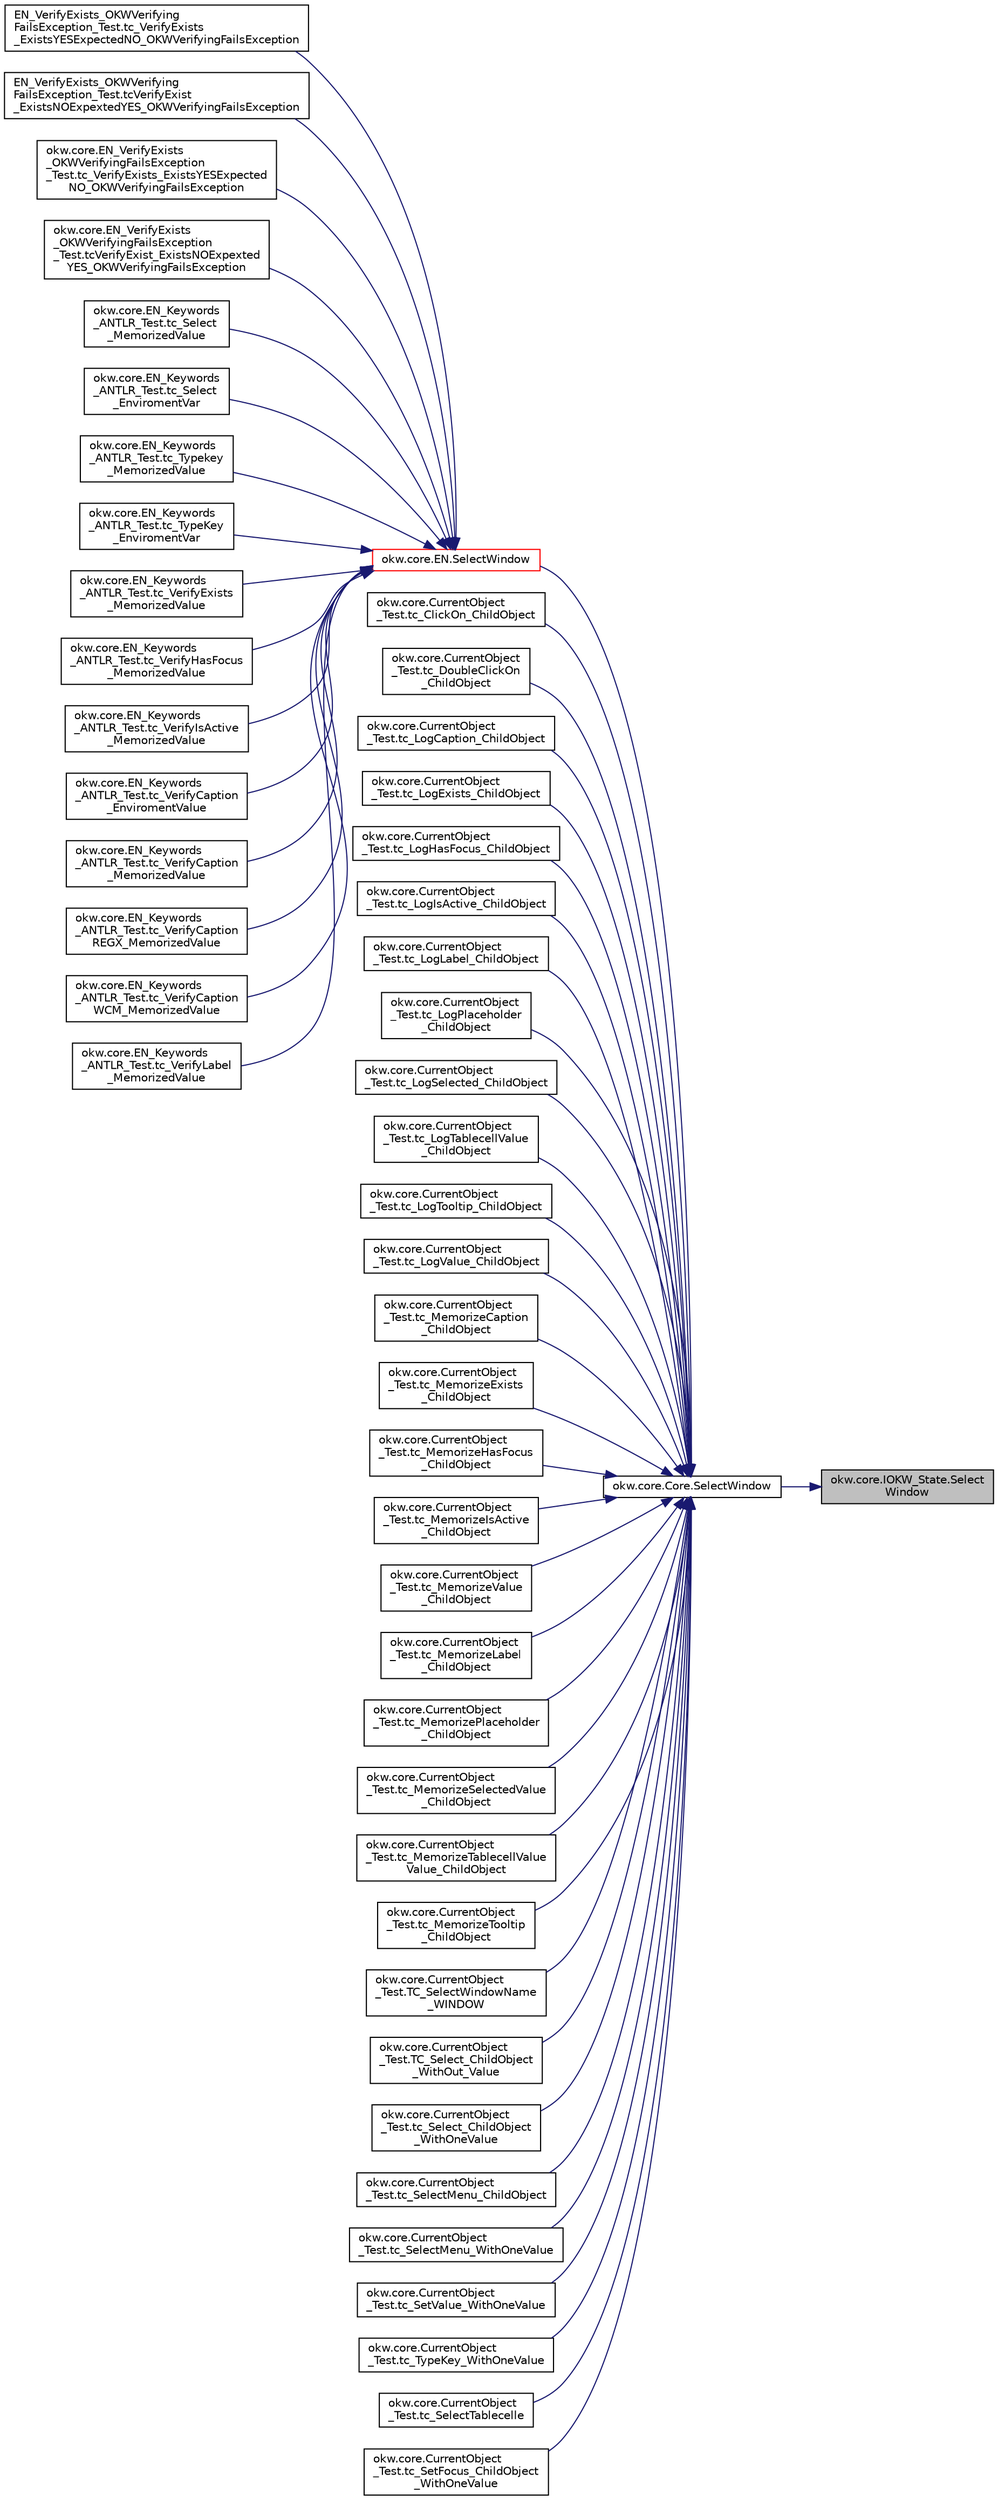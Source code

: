 digraph "okw.core.IOKW_State.SelectWindow"
{
 // INTERACTIVE_SVG=YES
 // LATEX_PDF_SIZE
  edge [fontname="Helvetica",fontsize="10",labelfontname="Helvetica",labelfontsize="10"];
  node [fontname="Helvetica",fontsize="10",shape=record];
  rankdir="RL";
  Node1258 [label="okw.core.IOKW_State.Select\lWindow",height=0.2,width=0.4,color="black", fillcolor="grey75", style="filled", fontcolor="black",tooltip="Setzt den Kontext auf das gegebene Fenster."];
  Node1258 -> Node1259 [dir="back",color="midnightblue",fontsize="10",style="solid",fontname="Helvetica"];
  Node1259 [label="okw.core.Core.SelectWindow",height=0.2,width=0.4,color="black", fillcolor="white", style="filled",URL="$classokw_1_1core_1_1_core.html#a6a68660eb5e34965522896e2a5c48314",tooltip="Setzt den Kontext auf das gegebene Fenster."];
  Node1259 -> Node1260 [dir="back",color="midnightblue",fontsize="10",style="solid",fontname="Helvetica"];
  Node1260 [label="okw.core.EN.SelectWindow",height=0.2,width=0.4,color="red", fillcolor="white", style="filled",URL="$classokw_1_1core_1_1_e_n.html#a2b61c2b39a9cfdbdfd25fe0e3d43785b",tooltip="Setzt den Kontext auf das gegebene Fenster."];
  Node1260 -> Node1261 [dir="back",color="midnightblue",fontsize="10",style="solid",fontname="Helvetica"];
  Node1261 [label="EN_VerifyExists_OKWVerifying\lFailsException_Test.tc_VerifyExists\l_ExistsYESExpectedNO_OKWVerifyingFailsException",height=0.2,width=0.4,color="black", fillcolor="white", style="filled",URL="$class_e_n___verify_exists___o_k_w_verifying_fails_exception___test.html#ad46469e1f777969702b7b8290db96e9a",tooltip="Prüft, ob die Ausnahme OKWVerifyingFailsException bei einem Soll/Ist-Vergleich ausgelöst wird."];
  Node1260 -> Node1262 [dir="back",color="midnightblue",fontsize="10",style="solid",fontname="Helvetica"];
  Node1262 [label="EN_VerifyExists_OKWVerifying\lFailsException_Test.tcVerifyExist\l_ExistsNOExpextedYES_OKWVerifyingFailsException",height=0.2,width=0.4,color="black", fillcolor="white", style="filled",URL="$class_e_n___verify_exists___o_k_w_verifying_fails_exception___test.html#a7090140896a0e2476c8c548bfcab9da6",tooltip="Prüft, ob die Ausnahme OKWVerifyingFailsException bei einem Soll/Ist-Vergleich ausgelöst wird."];
  Node1260 -> Node1263 [dir="back",color="midnightblue",fontsize="10",style="solid",fontname="Helvetica"];
  Node1263 [label="okw.core.EN_VerifyExists\l_OKWVerifyingFailsException\l_Test.tc_VerifyExists_ExistsYESExpected\lNO_OKWVerifyingFailsException",height=0.2,width=0.4,color="black", fillcolor="white", style="filled",URL="$classokw_1_1core_1_1_e_n___verify_exists___o_k_w_verifying_fails_exception___test.html#a2130383dc3dce6634d7a3b4367575e49",tooltip="Prüft, ob die Ausnahme OKWVerifyingFailsException bei einem Soll/Ist-Vergleich ausgelöst wird."];
  Node1260 -> Node1264 [dir="back",color="midnightblue",fontsize="10",style="solid",fontname="Helvetica"];
  Node1264 [label="okw.core.EN_VerifyExists\l_OKWVerifyingFailsException\l_Test.tcVerifyExist_ExistsNOExpexted\lYES_OKWVerifyingFailsException",height=0.2,width=0.4,color="black", fillcolor="white", style="filled",URL="$classokw_1_1core_1_1_e_n___verify_exists___o_k_w_verifying_fails_exception___test.html#aa1d3eda12dec57423561de4e08b12d29",tooltip="Prüft, ob die Ausnahme OKWVerifyingFailsException bei einem Soll/Ist-Vergleich ausgelöst wird."];
  Node1260 -> Node1265 [dir="back",color="midnightblue",fontsize="10",style="solid",fontname="Helvetica"];
  Node1265 [label="okw.core.EN_Keywords\l_ANTLR_Test.tc_Select\l_MemorizedValue",height=0.2,width=0.4,color="black", fillcolor="white", style="filled",URL="$classokw_1_1core_1_1_e_n___keywords___a_n_t_l_r___test.html#ac0a6a39b3b4d075d2b76ebf53135917c",tooltip="Prüft das Keyword Select() mit dem Testziel ob gemerkte Werte richtig eingesetzt werden."];
  Node1260 -> Node1266 [dir="back",color="midnightblue",fontsize="10",style="solid",fontname="Helvetica"];
  Node1266 [label="okw.core.EN_Keywords\l_ANTLR_Test.tc_Select\l_EnviromentVar",height=0.2,width=0.4,color="black", fillcolor="white", style="filled",URL="$classokw_1_1core_1_1_e_n___keywords___a_n_t_l_r___test.html#a8a0b2ad269bf3c1ff4939ec38273b846",tooltip="Prüft das Keyword Select() mit dem Ziel, ob Umgebungsvariablen richtig eingesetzt werden."];
  Node1260 -> Node1267 [dir="back",color="midnightblue",fontsize="10",style="solid",fontname="Helvetica"];
  Node1267 [label="okw.core.EN_Keywords\l_ANTLR_Test.tc_Typekey\l_MemorizedValue",height=0.2,width=0.4,color="black", fillcolor="white", style="filled",URL="$classokw_1_1core_1_1_e_n___keywords___a_n_t_l_r___test.html#ad94a67c11ac92a924216a98e684cfd83",tooltip="Prüft das Schlüsselwort Select mit dem Ziel ob gemerkte Werte richtig eingesetzt werden."];
  Node1260 -> Node1268 [dir="back",color="midnightblue",fontsize="10",style="solid",fontname="Helvetica"];
  Node1268 [label="okw.core.EN_Keywords\l_ANTLR_Test.tc_TypeKey\l_EnviromentVar",height=0.2,width=0.4,color="black", fillcolor="white", style="filled",URL="$classokw_1_1core_1_1_e_n___keywords___a_n_t_l_r___test.html#ad287ea338c25a38b9fd75a4b4b69174a",tooltip="Prüft das Keyword Typekey mit dem Ziel, ob Umgebungsvariablen richtig eingesetzt werden."];
  Node1260 -> Node1269 [dir="back",color="midnightblue",fontsize="10",style="solid",fontname="Helvetica"];
  Node1269 [label="okw.core.EN_Keywords\l_ANTLR_Test.tc_VerifyExists\l_MemorizedValue",height=0.2,width=0.4,color="black", fillcolor="white", style="filled",URL="$classokw_1_1core_1_1_e_n___keywords___a_n_t_l_r___test.html#abdee71d00398ea1cae2d3a41e4b424d8",tooltip=" "];
  Node1260 -> Node1270 [dir="back",color="midnightblue",fontsize="10",style="solid",fontname="Helvetica"];
  Node1270 [label="okw.core.EN_Keywords\l_ANTLR_Test.tc_VerifyHasFocus\l_MemorizedValue",height=0.2,width=0.4,color="black", fillcolor="white", style="filled",URL="$classokw_1_1core_1_1_e_n___keywords___a_n_t_l_r___test.html#a1e9e874c23e82fb5e08b5be8ac3b277b",tooltip=" "];
  Node1260 -> Node1271 [dir="back",color="midnightblue",fontsize="10",style="solid",fontname="Helvetica"];
  Node1271 [label="okw.core.EN_Keywords\l_ANTLR_Test.tc_VerifyIsActive\l_MemorizedValue",height=0.2,width=0.4,color="black", fillcolor="white", style="filled",URL="$classokw_1_1core_1_1_e_n___keywords___a_n_t_l_r___test.html#a48924242e07099955b1134ab59fefe98",tooltip=" "];
  Node1260 -> Node1272 [dir="back",color="midnightblue",fontsize="10",style="solid",fontname="Helvetica"];
  Node1272 [label="okw.core.EN_Keywords\l_ANTLR_Test.tc_VerifyCaption\l_EnviromentValue",height=0.2,width=0.4,color="black", fillcolor="white", style="filled",URL="$classokw_1_1core_1_1_e_n___keywords___a_n_t_l_r___test.html#a8bacdeac1e985c7eeb7b04a37c0ab8ac",tooltip=" "];
  Node1260 -> Node1273 [dir="back",color="midnightblue",fontsize="10",style="solid",fontname="Helvetica"];
  Node1273 [label="okw.core.EN_Keywords\l_ANTLR_Test.tc_VerifyCaption\l_MemorizedValue",height=0.2,width=0.4,color="black", fillcolor="white", style="filled",URL="$classokw_1_1core_1_1_e_n___keywords___a_n_t_l_r___test.html#af31f438ffbce92f023f86a4ce815cc66",tooltip=" "];
  Node1260 -> Node1274 [dir="back",color="midnightblue",fontsize="10",style="solid",fontname="Helvetica"];
  Node1274 [label="okw.core.EN_Keywords\l_ANTLR_Test.tc_VerifyCaption\lREGX_MemorizedValue",height=0.2,width=0.4,color="black", fillcolor="white", style="filled",URL="$classokw_1_1core_1_1_e_n___keywords___a_n_t_l_r___test.html#a1b63acea80fde6a7d214854cb2d00241",tooltip=" "];
  Node1260 -> Node1275 [dir="back",color="midnightblue",fontsize="10",style="solid",fontname="Helvetica"];
  Node1275 [label="okw.core.EN_Keywords\l_ANTLR_Test.tc_VerifyCaption\lWCM_MemorizedValue",height=0.2,width=0.4,color="black", fillcolor="white", style="filled",URL="$classokw_1_1core_1_1_e_n___keywords___a_n_t_l_r___test.html#a3f7653664be8e4b3d0394146907c0f53",tooltip=" "];
  Node1260 -> Node1276 [dir="back",color="midnightblue",fontsize="10",style="solid",fontname="Helvetica"];
  Node1276 [label="okw.core.EN_Keywords\l_ANTLR_Test.tc_VerifyLabel\l_MemorizedValue",height=0.2,width=0.4,color="black", fillcolor="white", style="filled",URL="$classokw_1_1core_1_1_e_n___keywords___a_n_t_l_r___test.html#aa3552e4c8cbb84244d0a93a3db442d80",tooltip=" "];
  Node1259 -> Node1928 [dir="back",color="midnightblue",fontsize="10",style="solid",fontname="Helvetica"];
  Node1928 [label="okw.core.CurrentObject\l_Test.tc_ClickOn_ChildObject",height=0.2,width=0.4,color="black", fillcolor="white", style="filled",URL="$classokw_1_1core_1_1_current_object___test.html#a2fe4ea5049e633182621aea87f5c2a8f",tooltip="Testziel: Prüft den Aufruf der Methode ClickOn( \"FN\" ) im ChildObject."];
  Node1259 -> Node1929 [dir="back",color="midnightblue",fontsize="10",style="solid",fontname="Helvetica"];
  Node1929 [label="okw.core.CurrentObject\l_Test.tc_DoubleClickOn\l_ChildObject",height=0.2,width=0.4,color="black", fillcolor="white", style="filled",URL="$classokw_1_1core_1_1_current_object___test.html#ab0c36cf24c3d1499774026d1b172ae2c",tooltip="Testziel: Prüft den Aufruf der Methode DoubleClickOn( \"FN\" ) im ChildObject."];
  Node1259 -> Node1930 [dir="back",color="midnightblue",fontsize="10",style="solid",fontname="Helvetica"];
  Node1930 [label="okw.core.CurrentObject\l_Test.tc_LogCaption_ChildObject",height=0.2,width=0.4,color="black", fillcolor="white", style="filled",URL="$classokw_1_1core_1_1_current_object___test.html#a9d18006717bf17ef3f3fbbe1fdf35a63",tooltip="Testziel: Prüft den Aufruf der Methode LogCaption( \"FN\" ) im ChildObject."];
  Node1259 -> Node1931 [dir="back",color="midnightblue",fontsize="10",style="solid",fontname="Helvetica"];
  Node1931 [label="okw.core.CurrentObject\l_Test.tc_LogExists_ChildObject",height=0.2,width=0.4,color="black", fillcolor="white", style="filled",URL="$classokw_1_1core_1_1_current_object___test.html#a3af3ee26cd57443cdc1a3126836ac628",tooltip="Testziel: Prüft den Aufruf der Methode LogExists( \"FN\" ) im ChildObject."];
  Node1259 -> Node1932 [dir="back",color="midnightblue",fontsize="10",style="solid",fontname="Helvetica"];
  Node1932 [label="okw.core.CurrentObject\l_Test.tc_LogHasFocus_ChildObject",height=0.2,width=0.4,color="black", fillcolor="white", style="filled",URL="$classokw_1_1core_1_1_current_object___test.html#a2d6b28ef6db7e3e30a236d2a9d3a1c5b",tooltip="Testziel: Prüft den Aufruf der Methode LogExists( \"FN\" ) im ChildObject."];
  Node1259 -> Node1933 [dir="back",color="midnightblue",fontsize="10",style="solid",fontname="Helvetica"];
  Node1933 [label="okw.core.CurrentObject\l_Test.tc_LogIsActive_ChildObject",height=0.2,width=0.4,color="black", fillcolor="white", style="filled",URL="$classokw_1_1core_1_1_current_object___test.html#ac58a25319b9eafc624904f3c2f262438",tooltip="Testziel: Prüft den Aufruf der Methode LogExists( \"FN\" ) im ChildObject."];
  Node1259 -> Node1934 [dir="back",color="midnightblue",fontsize="10",style="solid",fontname="Helvetica"];
  Node1934 [label="okw.core.CurrentObject\l_Test.tc_LogLabel_ChildObject",height=0.2,width=0.4,color="black", fillcolor="white", style="filled",URL="$classokw_1_1core_1_1_current_object___test.html#a9da72c22aaec65c3c7fe8478dc8cce23",tooltip="Testziel: Prüft den Aufruf der Methode LogLabel( \"FN\" ) im ChildObject."];
  Node1259 -> Node1935 [dir="back",color="midnightblue",fontsize="10",style="solid",fontname="Helvetica"];
  Node1935 [label="okw.core.CurrentObject\l_Test.tc_LogPlaceholder\l_ChildObject",height=0.2,width=0.4,color="black", fillcolor="white", style="filled",URL="$classokw_1_1core_1_1_current_object___test.html#a7612d5c86296d54b1122346fd1117e8c",tooltip="Testziel: Prüft den Aufruf der Methode LogPlaceholder( \"FN\" ) im ChildObject."];
  Node1259 -> Node1936 [dir="back",color="midnightblue",fontsize="10",style="solid",fontname="Helvetica"];
  Node1936 [label="okw.core.CurrentObject\l_Test.tc_LogSelected_ChildObject",height=0.2,width=0.4,color="black", fillcolor="white", style="filled",URL="$classokw_1_1core_1_1_current_object___test.html#a8a0a39a42dd658626726e6b996fa0d10",tooltip="Testziel: Prüft den Aufruf der Methode LogCaption( \"FN\" ) im ChildObject."];
  Node1259 -> Node1937 [dir="back",color="midnightblue",fontsize="10",style="solid",fontname="Helvetica"];
  Node1937 [label="okw.core.CurrentObject\l_Test.tc_LogTablecellValue\l_ChildObject",height=0.2,width=0.4,color="black", fillcolor="white", style="filled",URL="$classokw_1_1core_1_1_current_object___test.html#a470773dd1468bde0e5df0a942902360c",tooltip="Testziel: Prüft den Aufruf der Methode LogTablecellValue( \"FN\", COL, ROW ) im ChildObject."];
  Node1259 -> Node1938 [dir="back",color="midnightblue",fontsize="10",style="solid",fontname="Helvetica"];
  Node1938 [label="okw.core.CurrentObject\l_Test.tc_LogTooltip_ChildObject",height=0.2,width=0.4,color="black", fillcolor="white", style="filled",URL="$classokw_1_1core_1_1_current_object___test.html#a4e1ae4f5b702c6fa3451396cd7a12331",tooltip="Testziel: Prüft den Aufruf der Methode LogTooltip( \"FN\" ) im ChildObject."];
  Node1259 -> Node1939 [dir="back",color="midnightblue",fontsize="10",style="solid",fontname="Helvetica"];
  Node1939 [label="okw.core.CurrentObject\l_Test.tc_LogValue_ChildObject",height=0.2,width=0.4,color="black", fillcolor="white", style="filled",URL="$classokw_1_1core_1_1_current_object___test.html#a4fc7f1c52a363458a258f54288a9b74e",tooltip="Testziel: Prüft den Aufruf der Methode LogTooltip( \"FN\" ) im ChildObject."];
  Node1259 -> Node1940 [dir="back",color="midnightblue",fontsize="10",style="solid",fontname="Helvetica"];
  Node1940 [label="okw.core.CurrentObject\l_Test.tc_MemorizeCaption\l_ChildObject",height=0.2,width=0.4,color="black", fillcolor="white", style="filled",URL="$classokw_1_1core_1_1_current_object___test.html#aa1febf6b516ce833a6faee16d1fede7d",tooltip="Testziel: Prüft den Aufruf der Methode MemorizeCaption( FN, MemKey ) im ChildObject."];
  Node1259 -> Node1941 [dir="back",color="midnightblue",fontsize="10",style="solid",fontname="Helvetica"];
  Node1941 [label="okw.core.CurrentObject\l_Test.tc_MemorizeExists\l_ChildObject",height=0.2,width=0.4,color="black", fillcolor="white", style="filled",URL="$classokw_1_1core_1_1_current_object___test.html#aba4fbe7950a69a7ef19d8c74441645ff",tooltip="Testziel: Prüft den Aufruf der Methode MemorizeExists( FN, MemKey ) im ChildObject."];
  Node1259 -> Node1942 [dir="back",color="midnightblue",fontsize="10",style="solid",fontname="Helvetica"];
  Node1942 [label="okw.core.CurrentObject\l_Test.tc_MemorizeHasFocus\l_ChildObject",height=0.2,width=0.4,color="black", fillcolor="white", style="filled",URL="$classokw_1_1core_1_1_current_object___test.html#aea98fdc54d554792ed8cbd78cf297d50",tooltip="Testziel: Prüft den Aufruf der Methode MemorizeHasFocus( FN, MemKey ) im ChildObject."];
  Node1259 -> Node1943 [dir="back",color="midnightblue",fontsize="10",style="solid",fontname="Helvetica"];
  Node1943 [label="okw.core.CurrentObject\l_Test.tc_MemorizeIsActive\l_ChildObject",height=0.2,width=0.4,color="black", fillcolor="white", style="filled",URL="$classokw_1_1core_1_1_current_object___test.html#a071092391826959809ec74f3c4d2ec59",tooltip="Testziel: Prüft den Aufruf der Methode MemorizeIsActive( FN, MemKey ) im ChildObject."];
  Node1259 -> Node1944 [dir="back",color="midnightblue",fontsize="10",style="solid",fontname="Helvetica"];
  Node1944 [label="okw.core.CurrentObject\l_Test.tc_MemorizeValue\l_ChildObject",height=0.2,width=0.4,color="black", fillcolor="white", style="filled",URL="$classokw_1_1core_1_1_current_object___test.html#ab2f10d0f4cdbd65c3a77d5a65219a93b",tooltip="Testziel: Prüft den Aufruf der Methode MemorizeValue( FN, MemKey ) im ChildObject."];
  Node1259 -> Node1945 [dir="back",color="midnightblue",fontsize="10",style="solid",fontname="Helvetica"];
  Node1945 [label="okw.core.CurrentObject\l_Test.tc_MemorizeLabel\l_ChildObject",height=0.2,width=0.4,color="black", fillcolor="white", style="filled",URL="$classokw_1_1core_1_1_current_object___test.html#a2d646495904f5919262132a7e3baae3c",tooltip="Testziel: Prüft den Aufruf der Methode MemorizeLabel( FN, MemKey ) im ChildObject."];
  Node1259 -> Node1946 [dir="back",color="midnightblue",fontsize="10",style="solid",fontname="Helvetica"];
  Node1946 [label="okw.core.CurrentObject\l_Test.tc_MemorizePlaceholder\l_ChildObject",height=0.2,width=0.4,color="black", fillcolor="white", style="filled",URL="$classokw_1_1core_1_1_current_object___test.html#a4fdb55b1d3766eb87352b0dd74d75a86",tooltip="Testziel: Prüft den Aufruf der Methode MemorizePlaceholder( FN, MemKey ) im ChildObject."];
  Node1259 -> Node1947 [dir="back",color="midnightblue",fontsize="10",style="solid",fontname="Helvetica"];
  Node1947 [label="okw.core.CurrentObject\l_Test.tc_MemorizeSelectedValue\l_ChildObject",height=0.2,width=0.4,color="black", fillcolor="white", style="filled",URL="$classokw_1_1core_1_1_current_object___test.html#a8150cc2adcce05ac8c0b7cfbaa489c12",tooltip="Testziel: Prüft den Aufruf der Methode MemorizeSelectedValue( FN, MemKey ) im ChildObject."];
  Node1259 -> Node1948 [dir="back",color="midnightblue",fontsize="10",style="solid",fontname="Helvetica"];
  Node1948 [label="okw.core.CurrentObject\l_Test.tc_MemorizeTablecellValue\lValue_ChildObject",height=0.2,width=0.4,color="black", fillcolor="white", style="filled",URL="$classokw_1_1core_1_1_current_object___test.html#aefef14ea88c3a0d237d4d94d6e60967e",tooltip="Testziel: Prüft den Aufruf der Methode MemorizeSelectedValue( FN, MemKey ) im ChildObject."];
  Node1259 -> Node1949 [dir="back",color="midnightblue",fontsize="10",style="solid",fontname="Helvetica"];
  Node1949 [label="okw.core.CurrentObject\l_Test.tc_MemorizeTooltip\l_ChildObject",height=0.2,width=0.4,color="black", fillcolor="white", style="filled",URL="$classokw_1_1core_1_1_current_object___test.html#a8f8f5284afc1ad9c42422239a21202d3",tooltip="Testziel: Prüft den Aufruf der Methode MemorizeTooltip( FN, MemKey ) im ChildObject."];
  Node1259 -> Node1950 [dir="back",color="midnightblue",fontsize="10",style="solid",fontname="Helvetica"];
  Node1950 [label="okw.core.CurrentObject\l_Test.TC_SelectWindowName\l_WINDOW",height=0.2,width=0.4,color="black", fillcolor="white", style="filled",URL="$classokw_1_1core_1_1_current_object___test.html#a849a9b0404a36c194ca8e6ea3a955309",tooltip="OKW.Select unit-test for the Keyword >>Select: \"WindowName#WINDOW\"<<."];
  Node1259 -> Node1951 [dir="back",color="midnightblue",fontsize="10",style="solid",fontname="Helvetica"];
  Node1951 [label="okw.core.CurrentObject\l_Test.TC_Select_ChildObject\l_WithOut_Value",height=0.2,width=0.4,color="black", fillcolor="white", style="filled",URL="$classokw_1_1core_1_1_current_object___test.html#a6ba92c08d267a77ce11c133769c9b1b9",tooltip="Ts the c_ select_ child object_ with out_ value."];
  Node1259 -> Node1952 [dir="back",color="midnightblue",fontsize="10",style="solid",fontname="Helvetica"];
  Node1952 [label="okw.core.CurrentObject\l_Test.tc_Select_ChildObject\l_WithOneValue",height=0.2,width=0.4,color="black", fillcolor="white", style="filled",URL="$classokw_1_1core_1_1_current_object___test.html#ac1071c1b982db99b63d4951520023fb0",tooltip="Testziel: Prüft den Aufruf der Methode Select( \"FN\", \"One Value\" ) im ChildObject."];
  Node1259 -> Node1953 [dir="back",color="midnightblue",fontsize="10",style="solid",fontname="Helvetica"];
  Node1953 [label="okw.core.CurrentObject\l_Test.tc_SelectMenu_ChildObject",height=0.2,width=0.4,color="black", fillcolor="white", style="filled",URL="$classokw_1_1core_1_1_current_object___test.html#a38f699ff1c42f2b01a051c7932312e51",tooltip="Testziel: Prüft den Aufruf der Methode SelectMenu( \"FN\" ) im ChildObject."];
  Node1259 -> Node1954 [dir="back",color="midnightblue",fontsize="10",style="solid",fontname="Helvetica"];
  Node1954 [label="okw.core.CurrentObject\l_Test.tc_SelectMenu_WithOneValue",height=0.2,width=0.4,color="black", fillcolor="white", style="filled",URL="$classokw_1_1core_1_1_current_object___test.html#a9526f44234b4b874d5f476c781a3069c",tooltip="Testziel: Prüft den Aufruf der Methode SelectMenu( FN ) im ChildObject."];
  Node1259 -> Node1955 [dir="back",color="midnightblue",fontsize="10",style="solid",fontname="Helvetica"];
  Node1955 [label="okw.core.CurrentObject\l_Test.tc_SetValue_WithOneValue",height=0.2,width=0.4,color="black", fillcolor="white", style="filled",URL="$classokw_1_1core_1_1_current_object___test.html#aacd0f92d255d2cc711c16aec78b85883",tooltip="Testziel: Prüft den Aufruf der Methode SetValue( FN, Val ) im ChildObject."];
  Node1259 -> Node1956 [dir="back",color="midnightblue",fontsize="10",style="solid",fontname="Helvetica"];
  Node1956 [label="okw.core.CurrentObject\l_Test.tc_TypeKey_WithOneValue",height=0.2,width=0.4,color="black", fillcolor="white", style="filled",URL="$classokw_1_1core_1_1_current_object___test.html#aa9046c344d8051104676000e5303b56c",tooltip="Testziel: Prüft den Aufruf der Methode TypeKey( FN, Val ) im ChildObject."];
  Node1259 -> Node1957 [dir="back",color="midnightblue",fontsize="10",style="solid",fontname="Helvetica"];
  Node1957 [label="okw.core.CurrentObject\l_Test.tc_SelectTablecelle",height=0.2,width=0.4,color="black", fillcolor="white", style="filled",URL="$classokw_1_1core_1_1_current_object___test.html#a51c300e8232a0eeb42eb5731f004f357",tooltip="Testziel: Prüft den Aufruf der Methode SelectTablecell( FN, COL, ROW ) im ChildObject."];
  Node1259 -> Node1958 [dir="back",color="midnightblue",fontsize="10",style="solid",fontname="Helvetica"];
  Node1958 [label="okw.core.CurrentObject\l_Test.tc_SetFocus_ChildObject\l_WithOneValue",height=0.2,width=0.4,color="black", fillcolor="white", style="filled",URL="$classokw_1_1core_1_1_current_object___test.html#ab84d1f17d30a87057eb8002311d29b4d",tooltip="Testziel: Prüft den Aufruf der Methode SetFocus( \"FN\" ) im ChildObject."];
}
